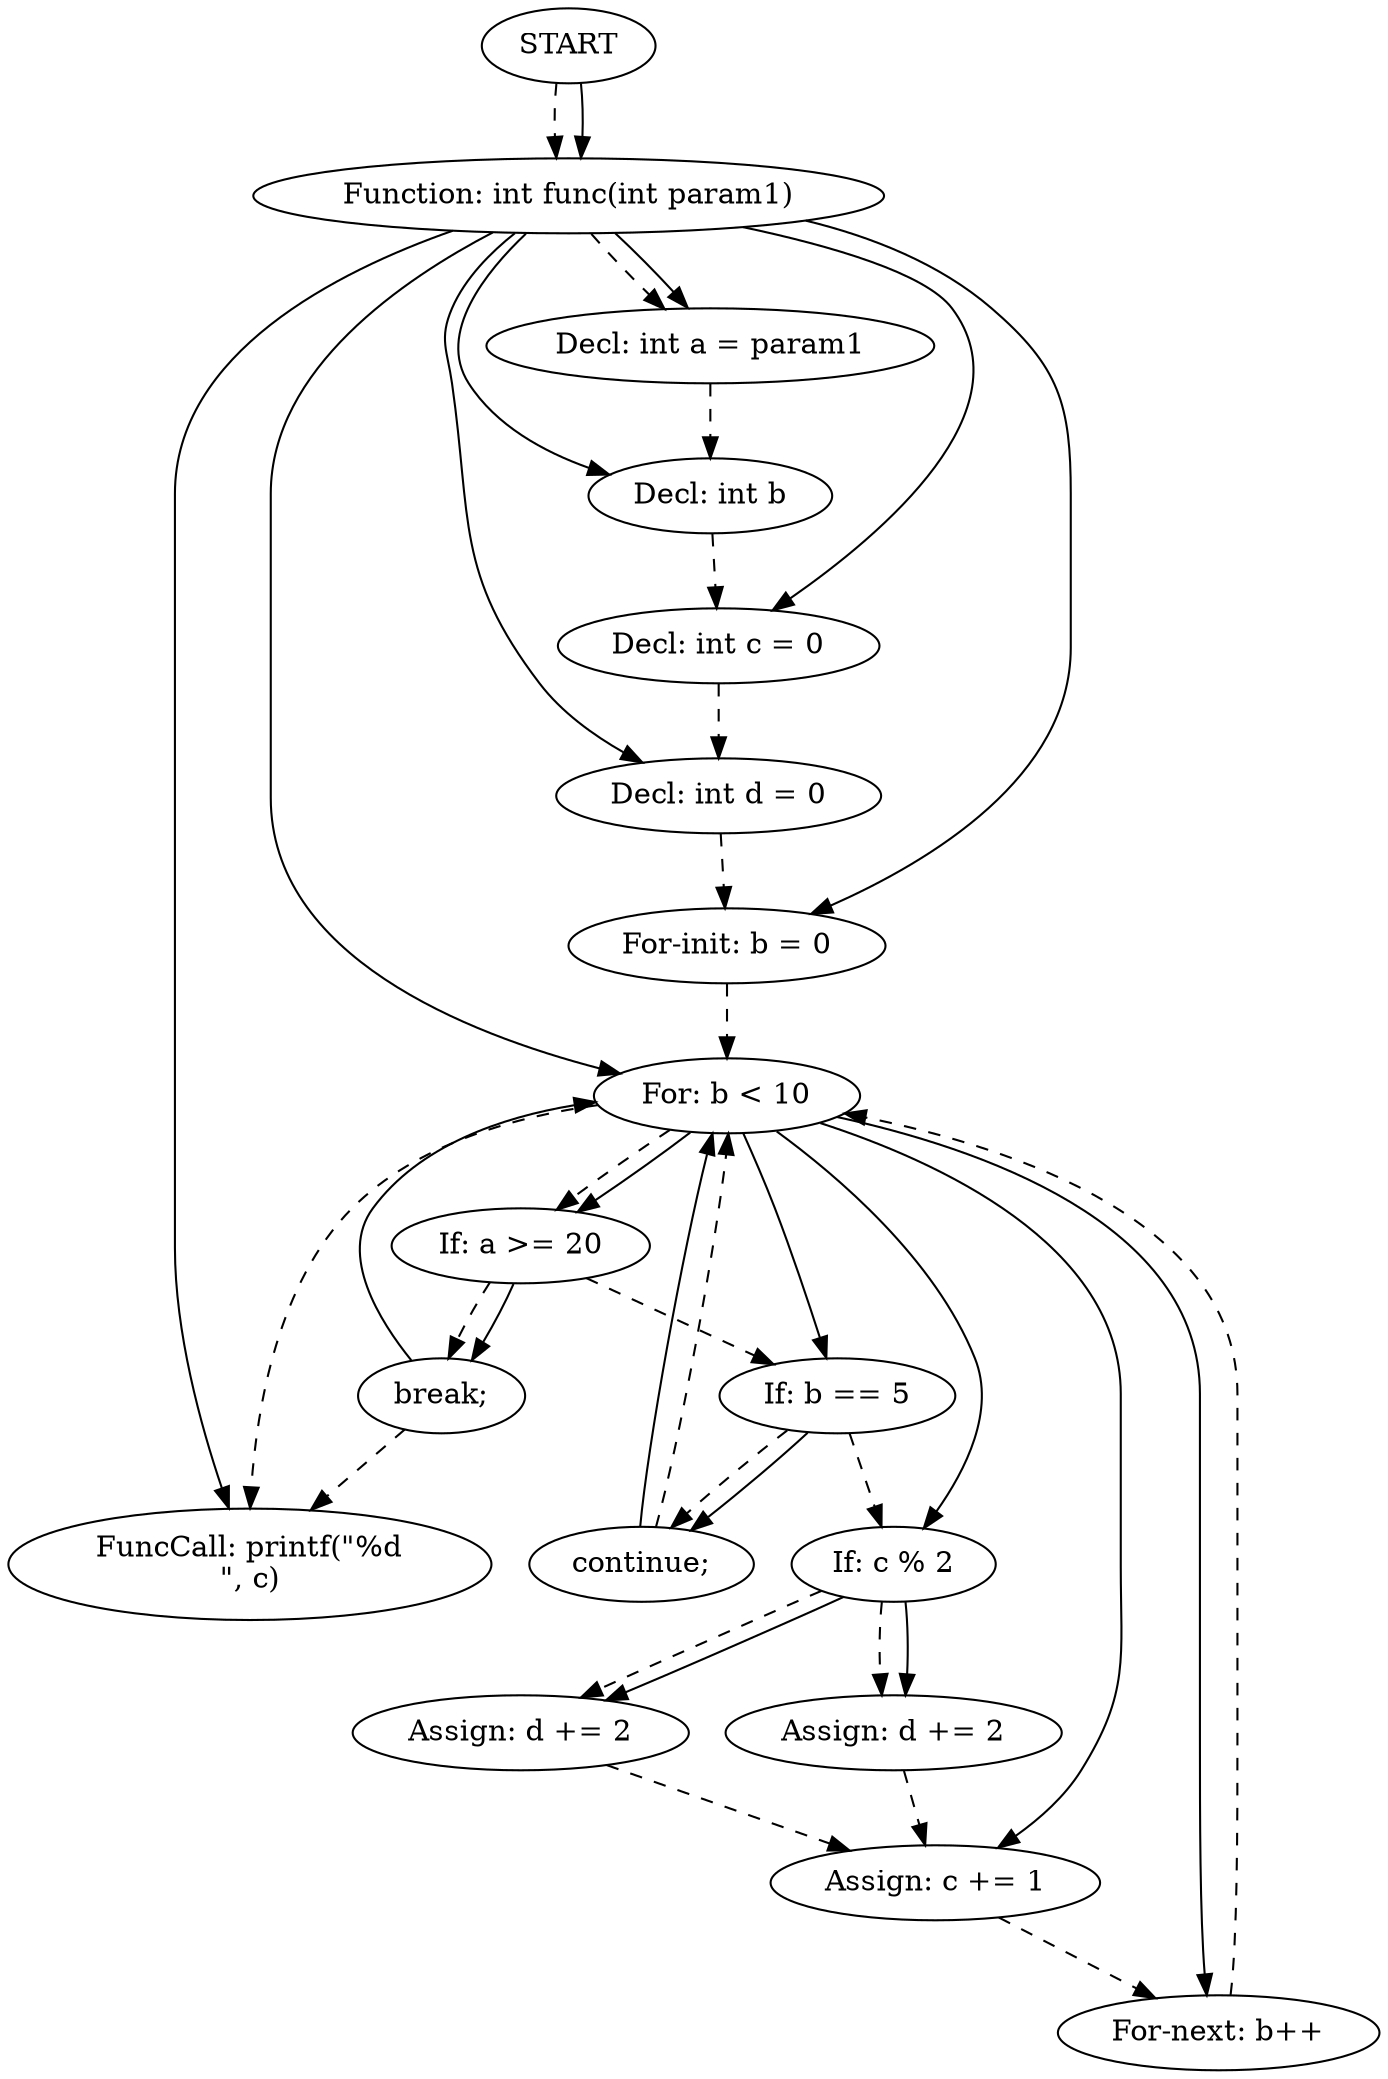 digraph G1{
Node1[label="START"];
Node1->Node2 [style = dashed];
Node2[label="Function: int func(int param1)"];
Node1->Node2;
Node2->Node3 [style = dashed];
Node3[label="Decl: int a = param1"];
Node2->Node3;
Node3->Node4 [style = dashed];
Node4[label="Decl: int b"];
Node2->Node4;
Node4->Node5 [style = dashed];
Node5[label="Decl: int c = 0"];
Node2->Node5;
Node5->Node6 [style = dashed];
Node6[label="Decl: int d = 0"];
Node2->Node6;
Node6->Node7 [style = dashed];
Node7[label="For-init: b = 0"];
Node2->Node7;
Node7->Node8 [style = dashed];
Node8[label="For: b < 10"];
Node2->Node8;
Node10->Node8;
Node12->Node8;
Node8->Node9 [style = dashed];
Node8->Node18 [style = dashed];
Node9[label="If: a >= 20"];
Node8->Node9;
Node9->Node10 [style = dashed];
Node9->Node11 [style = dashed];
Node10[label="break;"];
Node9->Node10;
Node10->Node18 [style = dashed];
Node11[label="If: b == 5"];
Node8->Node11;
Node11->Node12 [style = dashed];
Node11->Node13 [style = dashed];
Node12[label="continue;"];
Node11->Node12;
Node12->Node8 [style = dashed];
Node13[label="If: c % 2"];
Node8->Node13;
Node13->Node14 [style = dashed];
Node13->Node15 [style = dashed];
Node14[label="Assign: d += 2"];
Node13->Node14;
Node14->Node16 [style = dashed];
Node15[label="Assign: d += 2"];
Node13->Node15;
Node15->Node16 [style = dashed];
Node16[label="Assign: c += 1"];
Node8->Node16;
Node16->Node17 [style = dashed];
Node17[label="For-next: b++"];
Node8->Node17;
Node17->Node8 [style = dashed];
Node18[label="FuncCall: printf(\"%d\n\", c)"];
Node2->Node18;
}
